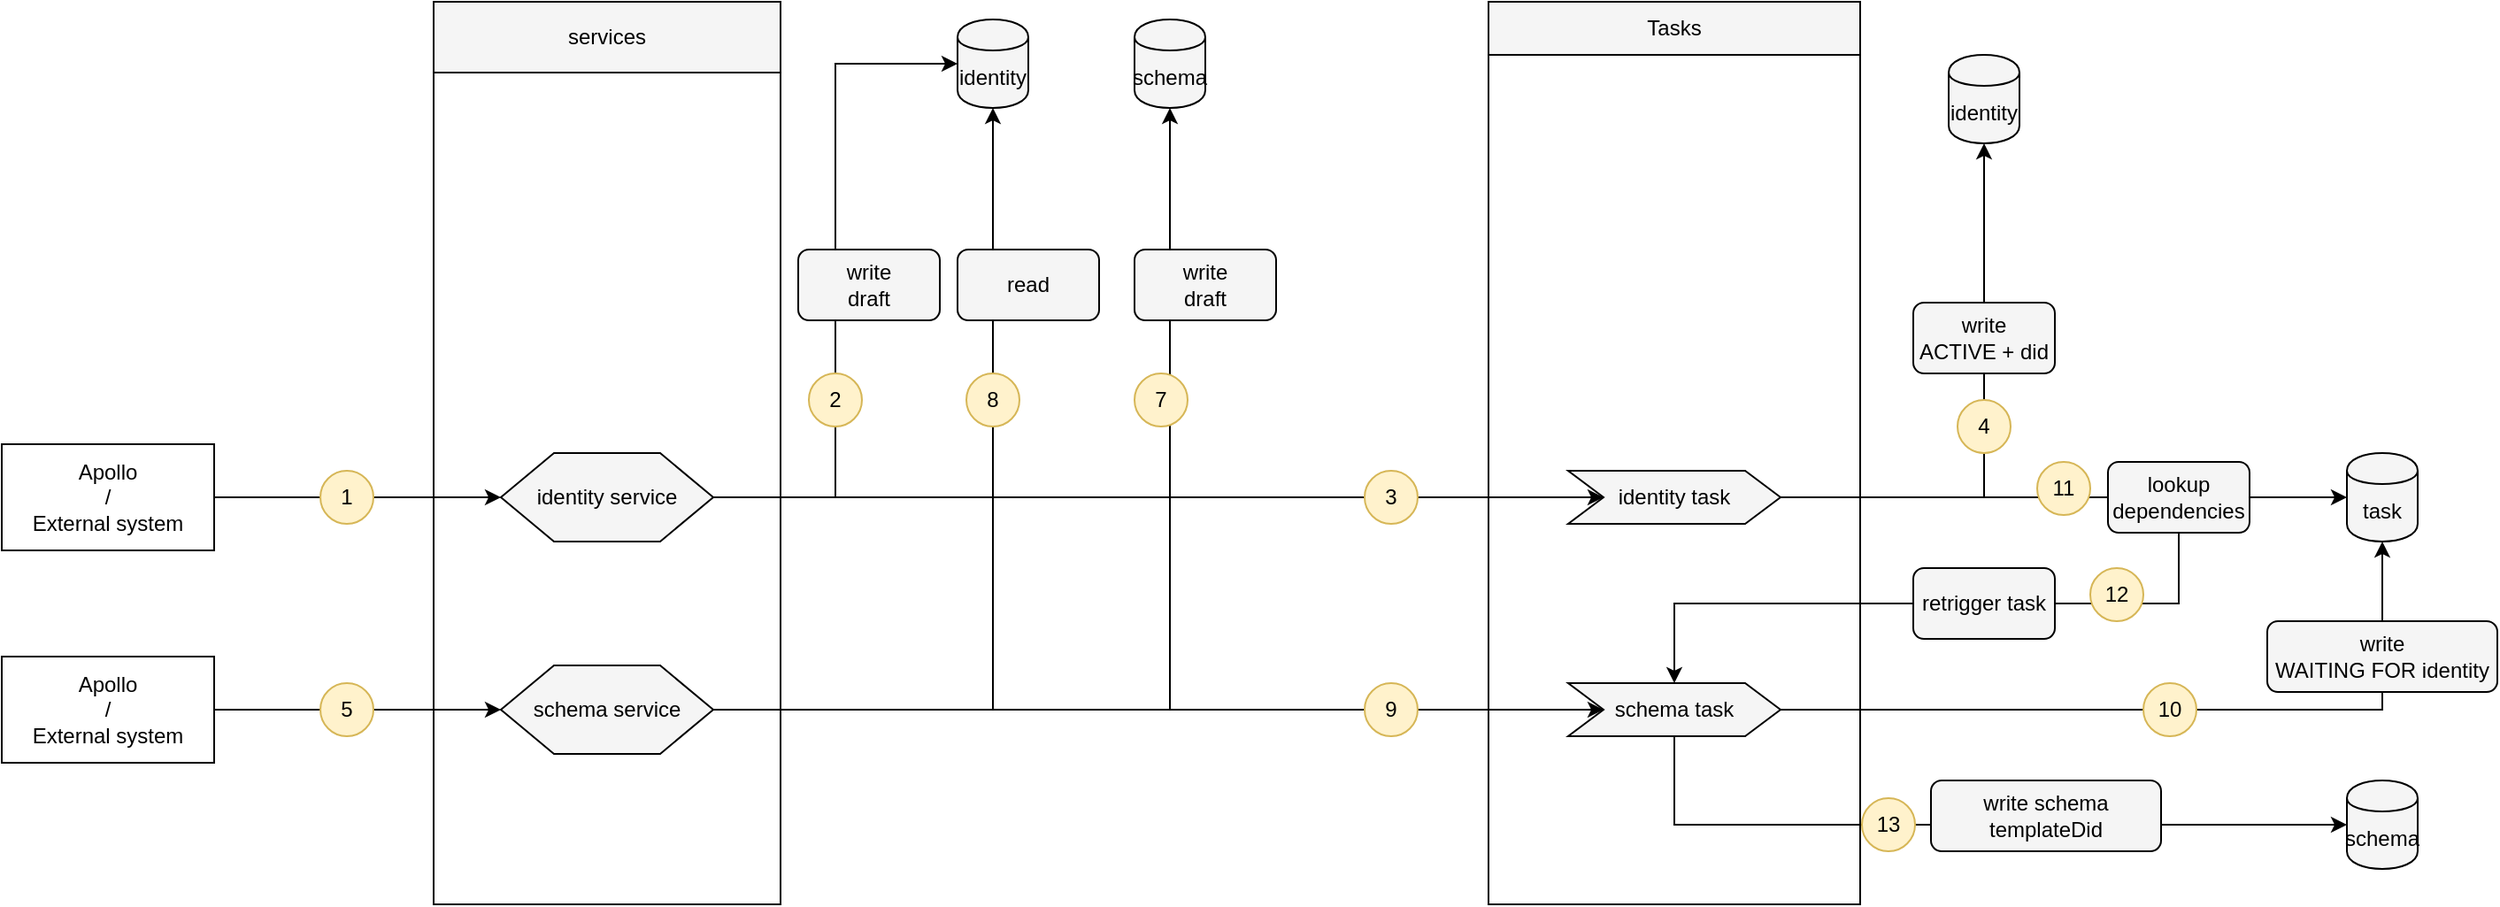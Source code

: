 <mxfile version="13.3.1" type="device" pages="3"><diagram id="GIRXK6xNfjIzf7RuQYtq" name="Basic Dependency Flow"><mxGraphModel dx="2118" dy="1462" grid="1" gridSize="10" guides="1" tooltips="1" connect="1" arrows="1" fold="1" page="1" pageScale="1" pageWidth="827" pageHeight="1169" math="0" shadow="0"><root><mxCell id="0"/><mxCell id="1" parent="0"/><mxCell id="Il6M1UYL48dMvkG8i47N-15" value="" style="rounded=0;whiteSpace=wrap;html=1;" vertex="1" parent="1"><mxGeometry x="294" y="50" width="196" height="510" as="geometry"/></mxCell><mxCell id="Il6M1UYL48dMvkG8i47N-32" value="" style="rounded=0;whiteSpace=wrap;html=1;" vertex="1" parent="1"><mxGeometry x="890" y="50" width="210" height="510" as="geometry"/></mxCell><mxCell id="Il6M1UYL48dMvkG8i47N-11" value="" style="group" vertex="1" connectable="0" parent="1"><mxGeometry x="50" y="300" width="120" height="60" as="geometry"/></mxCell><mxCell id="Il6M1UYL48dMvkG8i47N-6" value="Apollo&lt;br&gt;/&lt;br&gt;External system" style="rounded=0;whiteSpace=wrap;html=1;" vertex="1" parent="Il6M1UYL48dMvkG8i47N-11"><mxGeometry width="120" height="60" as="geometry"/></mxCell><mxCell id="Il6M1UYL48dMvkG8i47N-13" style="edgeStyle=orthogonalEdgeStyle;rounded=0;orthogonalLoop=1;jettySize=auto;html=1;entryX=0;entryY=0.5;entryDx=0;entryDy=0;" edge="1" parent="1" source="Il6M1UYL48dMvkG8i47N-6" target="Il6M1UYL48dMvkG8i47N-17"><mxGeometry relative="1" as="geometry"><mxPoint x="320" y="330" as="targetPoint"/></mxGeometry></mxCell><mxCell id="Il6M1UYL48dMvkG8i47N-27" style="edgeStyle=orthogonalEdgeStyle;rounded=0;orthogonalLoop=1;jettySize=auto;html=1;exitX=1;exitY=0.5;exitDx=0;exitDy=0;entryX=0;entryY=0.5;entryDx=0;entryDy=0;" edge="1" parent="1" source="Il6M1UYL48dMvkG8i47N-17" target="Il6M1UYL48dMvkG8i47N-34"><mxGeometry relative="1" as="geometry"><mxPoint x="1010" y="329.833" as="targetPoint"/></mxGeometry></mxCell><mxCell id="Il6M1UYL48dMvkG8i47N-53" style="edgeStyle=orthogonalEdgeStyle;rounded=0;orthogonalLoop=1;jettySize=auto;html=1;exitX=1;exitY=0.5;exitDx=0;exitDy=0;entryX=0;entryY=0.5;entryDx=0;entryDy=0;" edge="1" parent="1" source="Il6M1UYL48dMvkG8i47N-17" target="Il6M1UYL48dMvkG8i47N-25"><mxGeometry relative="1" as="geometry"/></mxCell><mxCell id="Il6M1UYL48dMvkG8i47N-17" value="identity service" style="shape=hexagon;perimeter=hexagonPerimeter2;whiteSpace=wrap;html=1;comic=0;fillColor=#F5F5F5;" vertex="1" parent="1"><mxGeometry x="332" y="305" width="120" height="50" as="geometry"/></mxCell><mxCell id="Il6M1UYL48dMvkG8i47N-25" value="identity" style="shape=cylinder;whiteSpace=wrap;html=1;boundedLbl=1;backgroundOutline=1;comic=0;fillColor=#F5F5F5;" vertex="1" parent="1"><mxGeometry x="590" y="60" width="40" height="50" as="geometry"/></mxCell><mxCell id="Il6M1UYL48dMvkG8i47N-39" value="identity" style="shape=cylinder;whiteSpace=wrap;html=1;boundedLbl=1;backgroundOutline=1;comic=0;fillColor=#F5F5F5;" vertex="1" parent="1"><mxGeometry x="1150" y="80" width="40" height="50" as="geometry"/></mxCell><mxCell id="Il6M1UYL48dMvkG8i47N-40" style="edgeStyle=orthogonalEdgeStyle;rounded=0;orthogonalLoop=1;jettySize=auto;html=1;exitX=1;exitY=0.5;exitDx=0;exitDy=0;entryX=0.5;entryY=1;entryDx=0;entryDy=0;" edge="1" parent="1" source="Il6M1UYL48dMvkG8i47N-34" target="Il6M1UYL48dMvkG8i47N-39"><mxGeometry relative="1" as="geometry"/></mxCell><mxCell id="Il6M1UYL48dMvkG8i47N-42" value="write&lt;br&gt;draft" style="rounded=1;whiteSpace=wrap;html=1;comic=0;fillColor=#F5F5F5;" vertex="1" parent="1"><mxGeometry x="500" y="190" width="80" height="40" as="geometry"/></mxCell><mxCell id="Il6M1UYL48dMvkG8i47N-45" value="write&lt;br&gt;ACTIVE + did" style="rounded=1;whiteSpace=wrap;html=1;comic=0;fillColor=#F5F5F5;" vertex="1" parent="1"><mxGeometry x="1130" y="220" width="80" height="40" as="geometry"/></mxCell><mxCell id="Il6M1UYL48dMvkG8i47N-47" value="" style="group" vertex="1" connectable="0" parent="1"><mxGeometry x="50" y="420" width="120" height="60" as="geometry"/></mxCell><mxCell id="Il6M1UYL48dMvkG8i47N-48" value="Apollo&lt;br&gt;/&lt;br&gt;External system" style="rounded=0;whiteSpace=wrap;html=1;" vertex="1" parent="Il6M1UYL48dMvkG8i47N-47"><mxGeometry width="120" height="60" as="geometry"/></mxCell><mxCell id="Il6M1UYL48dMvkG8i47N-50" style="edgeStyle=orthogonalEdgeStyle;rounded=0;orthogonalLoop=1;jettySize=auto;html=1;exitX=1;exitY=0.5;exitDx=0;exitDy=0;entryX=0;entryY=0.5;entryDx=0;entryDy=0;" edge="1" parent="1" source="Il6M1UYL48dMvkG8i47N-48" target="Il6M1UYL48dMvkG8i47N-49"><mxGeometry relative="1" as="geometry"/></mxCell><mxCell id="Il6M1UYL48dMvkG8i47N-51" style="edgeStyle=orthogonalEdgeStyle;rounded=0;orthogonalLoop=1;jettySize=auto;html=1;exitX=1;exitY=0.5;exitDx=0;exitDy=0;entryX=0.5;entryY=1;entryDx=0;entryDy=0;" edge="1" parent="1" source="Il6M1UYL48dMvkG8i47N-49" target="Il6M1UYL48dMvkG8i47N-25"><mxGeometry relative="1" as="geometry"><mxPoint x="640" y="405" as="targetPoint"/></mxGeometry></mxCell><mxCell id="Il6M1UYL48dMvkG8i47N-54" value="read" style="rounded=1;whiteSpace=wrap;html=1;comic=0;fillColor=#F5F5F5;" vertex="1" parent="1"><mxGeometry x="590" y="190" width="80" height="40" as="geometry"/></mxCell><mxCell id="Il6M1UYL48dMvkG8i47N-56" style="edgeStyle=orthogonalEdgeStyle;rounded=0;orthogonalLoop=1;jettySize=auto;html=1;exitX=1;exitY=0.5;exitDx=0;exitDy=0;entryX=0;entryY=0.5;entryDx=0;entryDy=0;" edge="1" parent="1" source="Il6M1UYL48dMvkG8i47N-49" target="Il6M1UYL48dMvkG8i47N-55"><mxGeometry relative="1" as="geometry"/></mxCell><mxCell id="Il6M1UYL48dMvkG8i47N-58" value="task" style="shape=cylinder;whiteSpace=wrap;html=1;boundedLbl=1;backgroundOutline=1;comic=0;fillColor=#F5F5F5;" vertex="1" parent="1"><mxGeometry x="1375" y="305" width="40" height="50" as="geometry"/></mxCell><mxCell id="Il6M1UYL48dMvkG8i47N-59" style="edgeStyle=orthogonalEdgeStyle;rounded=0;orthogonalLoop=1;jettySize=auto;html=1;exitX=1;exitY=0.5;exitDx=0;exitDy=0;entryX=0.5;entryY=1;entryDx=0;entryDy=0;" edge="1" parent="1" source="Il6M1UYL48dMvkG8i47N-55" target="Il6M1UYL48dMvkG8i47N-58"><mxGeometry relative="1" as="geometry"/></mxCell><mxCell id="Il6M1UYL48dMvkG8i47N-60" value="write&lt;br&gt;WAITING FOR identity" style="rounded=1;whiteSpace=wrap;html=1;comic=0;fillColor=#F5F5F5;" vertex="1" parent="1"><mxGeometry x="1330" y="400" width="130" height="40" as="geometry"/></mxCell><mxCell id="Il6M1UYL48dMvkG8i47N-69" style="edgeStyle=orthogonalEdgeStyle;rounded=0;orthogonalLoop=1;jettySize=auto;html=1;exitX=1;exitY=0.5;exitDx=0;exitDy=0;entryX=0;entryY=0.5;entryDx=0;entryDy=0;" edge="1" parent="1" source="Il6M1UYL48dMvkG8i47N-34" target="Il6M1UYL48dMvkG8i47N-58"><mxGeometry relative="1" as="geometry"/></mxCell><mxCell id="Il6M1UYL48dMvkG8i47N-74" style="edgeStyle=orthogonalEdgeStyle;rounded=0;orthogonalLoop=1;jettySize=auto;html=1;entryX=0.5;entryY=0;entryDx=0;entryDy=0;" edge="1" parent="1" source="Il6M1UYL48dMvkG8i47N-71" target="Il6M1UYL48dMvkG8i47N-55"><mxGeometry relative="1" as="geometry"><Array as="points"><mxPoint x="1280" y="390"/><mxPoint x="995" y="390"/></Array></mxGeometry></mxCell><mxCell id="Il6M1UYL48dMvkG8i47N-71" value="lookup dependencies" style="rounded=1;whiteSpace=wrap;html=1;comic=0;fillColor=#F5F5F5;" vertex="1" parent="1"><mxGeometry x="1240" y="310" width="80" height="40" as="geometry"/></mxCell><mxCell id="Il6M1UYL48dMvkG8i47N-75" value="retrigger task" style="rounded=1;whiteSpace=wrap;html=1;comic=0;fillColor=#F5F5F5;" vertex="1" parent="1"><mxGeometry x="1130" y="370" width="80" height="40" as="geometry"/></mxCell><mxCell id="Il6M1UYL48dMvkG8i47N-76" value="schema" style="shape=cylinder;whiteSpace=wrap;html=1;boundedLbl=1;backgroundOutline=1;comic=0;fillColor=#F5F5F5;" vertex="1" parent="1"><mxGeometry x="1375" y="490" width="40" height="50" as="geometry"/></mxCell><mxCell id="Il6M1UYL48dMvkG8i47N-77" style="edgeStyle=orthogonalEdgeStyle;rounded=0;orthogonalLoop=1;jettySize=auto;html=1;exitX=0.5;exitY=1;exitDx=0;exitDy=0;entryX=0;entryY=0.5;entryDx=0;entryDy=0;" edge="1" parent="1" source="Il6M1UYL48dMvkG8i47N-55" target="Il6M1UYL48dMvkG8i47N-76"><mxGeometry relative="1" as="geometry"/></mxCell><mxCell id="Il6M1UYL48dMvkG8i47N-78" value="write schema&lt;br&gt;templateDid" style="rounded=1;whiteSpace=wrap;html=1;comic=0;fillColor=#F5F5F5;" vertex="1" parent="1"><mxGeometry x="1140" y="490" width="130" height="40" as="geometry"/></mxCell><mxCell id="Il6M1UYL48dMvkG8i47N-80" value="1" style="ellipse;whiteSpace=wrap;html=1;comic=0;fillColor=#fff2cc;strokeColor=#d6b656;" vertex="1" parent="1"><mxGeometry x="230" y="315" width="30" height="30" as="geometry"/></mxCell><mxCell id="Il6M1UYL48dMvkG8i47N-81" value="2" style="ellipse;whiteSpace=wrap;html=1;comic=0;fillColor=#fff2cc;strokeColor=#d6b656;" vertex="1" parent="1"><mxGeometry x="506" y="260" width="30" height="30" as="geometry"/></mxCell><mxCell id="Il6M1UYL48dMvkG8i47N-82" value="8" style="ellipse;whiteSpace=wrap;html=1;comic=0;fillColor=#fff2cc;strokeColor=#d6b656;" vertex="1" parent="1"><mxGeometry x="595" y="260" width="30" height="30" as="geometry"/></mxCell><mxCell id="Il6M1UYL48dMvkG8i47N-83" value="5" style="ellipse;whiteSpace=wrap;html=1;comic=0;fillColor=#fff2cc;strokeColor=#d6b656;" vertex="1" parent="1"><mxGeometry x="230" y="435" width="30" height="30" as="geometry"/></mxCell><mxCell id="Il6M1UYL48dMvkG8i47N-84" value="9" style="ellipse;whiteSpace=wrap;html=1;comic=0;fillColor=#fff2cc;strokeColor=#d6b656;" vertex="1" parent="1"><mxGeometry x="820" y="435" width="30" height="30" as="geometry"/></mxCell><mxCell id="Il6M1UYL48dMvkG8i47N-85" value="3" style="ellipse;whiteSpace=wrap;html=1;comic=0;fillColor=#fff2cc;strokeColor=#d6b656;" vertex="1" parent="1"><mxGeometry x="820" y="315" width="30" height="30" as="geometry"/></mxCell><mxCell id="Il6M1UYL48dMvkG8i47N-86" value="4" style="ellipse;whiteSpace=wrap;html=1;comic=0;fillColor=#fff2cc;strokeColor=#d6b656;" vertex="1" parent="1"><mxGeometry x="1155" y="275" width="30" height="30" as="geometry"/></mxCell><mxCell id="Il6M1UYL48dMvkG8i47N-87" value="11" style="ellipse;whiteSpace=wrap;html=1;comic=0;fillColor=#fff2cc;strokeColor=#d6b656;" vertex="1" parent="1"><mxGeometry x="1200" y="310" width="30" height="30" as="geometry"/></mxCell><mxCell id="Il6M1UYL48dMvkG8i47N-88" value="12" style="ellipse;whiteSpace=wrap;html=1;comic=0;fillColor=#fff2cc;strokeColor=#d6b656;" vertex="1" parent="1"><mxGeometry x="1230" y="370" width="30" height="30" as="geometry"/></mxCell><mxCell id="Il6M1UYL48dMvkG8i47N-90" value="10" style="ellipse;whiteSpace=wrap;html=1;comic=0;fillColor=#fff2cc;strokeColor=#d6b656;" vertex="1" parent="1"><mxGeometry x="1260" y="435" width="30" height="30" as="geometry"/></mxCell><mxCell id="Il6M1UYL48dMvkG8i47N-93" value="13" style="ellipse;whiteSpace=wrap;html=1;comic=0;fillColor=#fff2cc;strokeColor=#d6b656;" vertex="1" parent="1"><mxGeometry x="1101" y="500" width="30" height="30" as="geometry"/></mxCell><mxCell id="Il6M1UYL48dMvkG8i47N-95" value="schema" style="shape=cylinder;whiteSpace=wrap;html=1;boundedLbl=1;backgroundOutline=1;comic=0;fillColor=#F5F5F5;" vertex="1" parent="1"><mxGeometry x="690" y="60" width="40" height="50" as="geometry"/></mxCell><mxCell id="Il6M1UYL48dMvkG8i47N-96" style="edgeStyle=orthogonalEdgeStyle;rounded=0;orthogonalLoop=1;jettySize=auto;html=1;exitX=1;exitY=0.5;exitDx=0;exitDy=0;entryX=0.5;entryY=1;entryDx=0;entryDy=0;" edge="1" parent="1" source="Il6M1UYL48dMvkG8i47N-49" target="Il6M1UYL48dMvkG8i47N-95"><mxGeometry relative="1" as="geometry"/></mxCell><mxCell id="Il6M1UYL48dMvkG8i47N-94" value="write&lt;br&gt;draft" style="rounded=1;whiteSpace=wrap;html=1;comic=0;fillColor=#F5F5F5;" vertex="1" parent="1"><mxGeometry x="690" y="190" width="80" height="40" as="geometry"/></mxCell><mxCell id="Il6M1UYL48dMvkG8i47N-97" value="7" style="ellipse;whiteSpace=wrap;html=1;comic=0;fillColor=#fff2cc;strokeColor=#d6b656;" vertex="1" parent="1"><mxGeometry x="690" y="260" width="30" height="30" as="geometry"/></mxCell><mxCell id="Il6M1UYL48dMvkG8i47N-33" value="Tasks" style="rounded=0;whiteSpace=wrap;html=1;comic=0;fillColor=#F5F5F5;" vertex="1" parent="1"><mxGeometry x="890" y="50" width="210" height="30" as="geometry"/></mxCell><mxCell id="Il6M1UYL48dMvkG8i47N-34" value="identity task" style="shape=step;perimeter=stepPerimeter;whiteSpace=wrap;html=1;fixedSize=1;comic=0;fillColor=#F5F5F5;" vertex="1" parent="1"><mxGeometry x="935" y="315" width="120" height="30" as="geometry"/></mxCell><mxCell id="Il6M1UYL48dMvkG8i47N-55" value="schema task" style="shape=step;perimeter=stepPerimeter;whiteSpace=wrap;html=1;fixedSize=1;comic=0;fillColor=#F5F5F5;" vertex="1" parent="1"><mxGeometry x="935" y="435" width="120" height="30" as="geometry"/></mxCell><mxCell id="Il6M1UYL48dMvkG8i47N-19" value="services" style="rounded=0;whiteSpace=wrap;html=1;comic=0;fillColor=#F5F5F5;" vertex="1" parent="1"><mxGeometry x="294" y="50" width="196" height="40" as="geometry"/></mxCell><mxCell id="Il6M1UYL48dMvkG8i47N-49" value="schema service" style="shape=hexagon;perimeter=hexagonPerimeter2;whiteSpace=wrap;html=1;comic=0;fillColor=#F5F5F5;" vertex="1" parent="1"><mxGeometry x="332" y="425" width="120" height="50" as="geometry"/></mxCell></root></mxGraphModel></diagram><diagram id="_mlxrBYyZstrfmL7ruDo" name="Flow Level +"><mxGraphModel dx="1800" dy="1243" grid="1" gridSize="10" guides="1" tooltips="1" connect="1" arrows="1" fold="1" page="1" pageScale="1" pageWidth="827" pageHeight="1169" math="0" shadow="0"><root><mxCell id="O_GE-INaNqTXkB7umEN_-0"/><mxCell id="O_GE-INaNqTXkB7umEN_-1" parent="O_GE-INaNqTXkB7umEN_-0"/><mxCell id="O_GE-INaNqTXkB7umEN_-3" value="" style="rounded=0;whiteSpace=wrap;html=1;" vertex="1" parent="O_GE-INaNqTXkB7umEN_-1"><mxGeometry x="890" y="50" width="210" height="820" as="geometry"/></mxCell><mxCell id="O_GE-INaNqTXkB7umEN_-89" style="edgeStyle=orthogonalEdgeStyle;rounded=0;orthogonalLoop=1;jettySize=auto;html=1;exitX=0.5;exitY=1;exitDx=0;exitDy=0;entryX=0;entryY=0.5;entryDx=0;entryDy=0;" edge="1" parent="O_GE-INaNqTXkB7umEN_-1" source="O_GE-INaNqTXkB7umEN_-63" target="O_GE-INaNqTXkB7umEN_-56"><mxGeometry relative="1" as="geometry"/></mxCell><mxCell id="O_GE-INaNqTXkB7umEN_-2" value="" style="rounded=0;whiteSpace=wrap;html=1;" vertex="1" parent="O_GE-INaNqTXkB7umEN_-1"><mxGeometry x="294" y="50" width="196" height="820" as="geometry"/></mxCell><mxCell id="O_GE-INaNqTXkB7umEN_-4" value="" style="group" vertex="1" connectable="0" parent="O_GE-INaNqTXkB7umEN_-1"><mxGeometry x="50" y="300" width="120" height="60" as="geometry"/></mxCell><mxCell id="O_GE-INaNqTXkB7umEN_-5" value="Apollo&lt;br&gt;/&lt;br&gt;External system" style="rounded=0;whiteSpace=wrap;html=1;" vertex="1" parent="O_GE-INaNqTXkB7umEN_-4"><mxGeometry width="120" height="60" as="geometry"/></mxCell><mxCell id="O_GE-INaNqTXkB7umEN_-6" style="edgeStyle=orthogonalEdgeStyle;rounded=0;orthogonalLoop=1;jettySize=auto;html=1;entryX=0;entryY=0.5;entryDx=0;entryDy=0;" edge="1" parent="O_GE-INaNqTXkB7umEN_-1" source="O_GE-INaNqTXkB7umEN_-5" target="O_GE-INaNqTXkB7umEN_-9"><mxGeometry relative="1" as="geometry"><mxPoint x="320" y="330" as="targetPoint"/></mxGeometry></mxCell><mxCell id="O_GE-INaNqTXkB7umEN_-7" style="edgeStyle=orthogonalEdgeStyle;rounded=0;orthogonalLoop=1;jettySize=auto;html=1;exitX=1;exitY=0.5;exitDx=0;exitDy=0;entryX=0;entryY=0.5;entryDx=0;entryDy=0;" edge="1" parent="O_GE-INaNqTXkB7umEN_-1" source="O_GE-INaNqTXkB7umEN_-9" target="O_GE-INaNqTXkB7umEN_-47"><mxGeometry relative="1" as="geometry"><mxPoint x="1010" y="329.833" as="targetPoint"/></mxGeometry></mxCell><mxCell id="O_GE-INaNqTXkB7umEN_-8" style="edgeStyle=orthogonalEdgeStyle;rounded=0;orthogonalLoop=1;jettySize=auto;html=1;exitX=1;exitY=0.5;exitDx=0;exitDy=0;entryX=0;entryY=0.5;entryDx=0;entryDy=0;" edge="1" parent="O_GE-INaNqTXkB7umEN_-1" source="O_GE-INaNqTXkB7umEN_-9" target="O_GE-INaNqTXkB7umEN_-10"><mxGeometry relative="1" as="geometry"/></mxCell><mxCell id="O_GE-INaNqTXkB7umEN_-9" value="identity service" style="shape=hexagon;perimeter=hexagonPerimeter2;whiteSpace=wrap;html=1;comic=0;fillColor=#F5F5F5;" vertex="1" parent="O_GE-INaNqTXkB7umEN_-1"><mxGeometry x="332" y="305" width="120" height="50" as="geometry"/></mxCell><mxCell id="O_GE-INaNqTXkB7umEN_-10" value="identity" style="shape=cylinder;whiteSpace=wrap;html=1;boundedLbl=1;backgroundOutline=1;comic=0;fillColor=#F5F5F5;" vertex="1" parent="O_GE-INaNqTXkB7umEN_-1"><mxGeometry x="590" y="60" width="40" height="50" as="geometry"/></mxCell><mxCell id="O_GE-INaNqTXkB7umEN_-11" value="identity" style="shape=cylinder;whiteSpace=wrap;html=1;boundedLbl=1;backgroundOutline=1;comic=0;fillColor=#F5F5F5;" vertex="1" parent="O_GE-INaNqTXkB7umEN_-1"><mxGeometry x="1150" y="80" width="40" height="50" as="geometry"/></mxCell><mxCell id="O_GE-INaNqTXkB7umEN_-12" style="edgeStyle=orthogonalEdgeStyle;rounded=0;orthogonalLoop=1;jettySize=auto;html=1;exitX=1;exitY=0.5;exitDx=0;exitDy=0;entryX=0.5;entryY=1;entryDx=0;entryDy=0;" edge="1" parent="O_GE-INaNqTXkB7umEN_-1" source="O_GE-INaNqTXkB7umEN_-47" target="O_GE-INaNqTXkB7umEN_-11"><mxGeometry relative="1" as="geometry"/></mxCell><mxCell id="O_GE-INaNqTXkB7umEN_-13" value="write&lt;br&gt;draft" style="rounded=1;whiteSpace=wrap;html=1;comic=0;fillColor=#F5F5F5;" vertex="1" parent="O_GE-INaNqTXkB7umEN_-1"><mxGeometry x="500" y="190" width="80" height="40" as="geometry"/></mxCell><mxCell id="O_GE-INaNqTXkB7umEN_-14" value="write&lt;br&gt;ACTIVE + did" style="rounded=1;whiteSpace=wrap;html=1;comic=0;fillColor=#F5F5F5;" vertex="1" parent="O_GE-INaNqTXkB7umEN_-1"><mxGeometry x="1130" y="220" width="80" height="40" as="geometry"/></mxCell><mxCell id="O_GE-INaNqTXkB7umEN_-15" value="" style="group" vertex="1" connectable="0" parent="O_GE-INaNqTXkB7umEN_-1"><mxGeometry x="50" y="420" width="120" height="60" as="geometry"/></mxCell><mxCell id="O_GE-INaNqTXkB7umEN_-16" value="Apollo&lt;br&gt;/&lt;br&gt;External system" style="rounded=0;whiteSpace=wrap;html=1;" vertex="1" parent="O_GE-INaNqTXkB7umEN_-15"><mxGeometry width="120" height="60" as="geometry"/></mxCell><mxCell id="O_GE-INaNqTXkB7umEN_-17" style="edgeStyle=orthogonalEdgeStyle;rounded=0;orthogonalLoop=1;jettySize=auto;html=1;exitX=1;exitY=0.5;exitDx=0;exitDy=0;entryX=0;entryY=0.5;entryDx=0;entryDy=0;" edge="1" parent="O_GE-INaNqTXkB7umEN_-1" source="O_GE-INaNqTXkB7umEN_-16" target="O_GE-INaNqTXkB7umEN_-50"><mxGeometry relative="1" as="geometry"/></mxCell><mxCell id="O_GE-INaNqTXkB7umEN_-18" style="edgeStyle=orthogonalEdgeStyle;rounded=0;orthogonalLoop=1;jettySize=auto;html=1;exitX=1;exitY=0.5;exitDx=0;exitDy=0;entryX=0.5;entryY=1;entryDx=0;entryDy=0;" edge="1" parent="O_GE-INaNqTXkB7umEN_-1" source="O_GE-INaNqTXkB7umEN_-50" target="O_GE-INaNqTXkB7umEN_-10"><mxGeometry relative="1" as="geometry"><mxPoint x="640" y="405" as="targetPoint"/></mxGeometry></mxCell><mxCell id="O_GE-INaNqTXkB7umEN_-19" value="read" style="rounded=1;whiteSpace=wrap;html=1;comic=0;fillColor=#F5F5F5;" vertex="1" parent="O_GE-INaNqTXkB7umEN_-1"><mxGeometry x="590" y="190" width="80" height="40" as="geometry"/></mxCell><mxCell id="O_GE-INaNqTXkB7umEN_-20" style="edgeStyle=orthogonalEdgeStyle;rounded=0;orthogonalLoop=1;jettySize=auto;html=1;exitX=1;exitY=0.5;exitDx=0;exitDy=0;entryX=0;entryY=0.5;entryDx=0;entryDy=0;" edge="1" parent="O_GE-INaNqTXkB7umEN_-1" source="O_GE-INaNqTXkB7umEN_-50" target="O_GE-INaNqTXkB7umEN_-48"><mxGeometry relative="1" as="geometry"/></mxCell><mxCell id="O_GE-INaNqTXkB7umEN_-21" value="task" style="shape=cylinder;whiteSpace=wrap;html=1;boundedLbl=1;backgroundOutline=1;comic=0;fillColor=#F5F5F5;" vertex="1" parent="O_GE-INaNqTXkB7umEN_-1"><mxGeometry x="1375" y="305" width="40" height="50" as="geometry"/></mxCell><mxCell id="O_GE-INaNqTXkB7umEN_-22" style="edgeStyle=orthogonalEdgeStyle;rounded=0;orthogonalLoop=1;jettySize=auto;html=1;exitX=1;exitY=0.5;exitDx=0;exitDy=0;entryX=0.5;entryY=1;entryDx=0;entryDy=0;" edge="1" parent="O_GE-INaNqTXkB7umEN_-1" source="O_GE-INaNqTXkB7umEN_-48" target="O_GE-INaNqTXkB7umEN_-21"><mxGeometry relative="1" as="geometry"/></mxCell><mxCell id="O_GE-INaNqTXkB7umEN_-23" value="write&lt;br&gt;WAITING FOR identity" style="rounded=1;whiteSpace=wrap;html=1;comic=0;fillColor=#F5F5F5;" vertex="1" parent="O_GE-INaNqTXkB7umEN_-1"><mxGeometry x="1330" y="400" width="130" height="40" as="geometry"/></mxCell><mxCell id="O_GE-INaNqTXkB7umEN_-24" style="edgeStyle=orthogonalEdgeStyle;rounded=0;orthogonalLoop=1;jettySize=auto;html=1;exitX=1;exitY=0.5;exitDx=0;exitDy=0;entryX=0;entryY=0.5;entryDx=0;entryDy=0;" edge="1" parent="O_GE-INaNqTXkB7umEN_-1" source="O_GE-INaNqTXkB7umEN_-47" target="O_GE-INaNqTXkB7umEN_-21"><mxGeometry relative="1" as="geometry"/></mxCell><mxCell id="O_GE-INaNqTXkB7umEN_-25" style="edgeStyle=orthogonalEdgeStyle;rounded=0;orthogonalLoop=1;jettySize=auto;html=1;entryX=0.5;entryY=0;entryDx=0;entryDy=0;" edge="1" parent="O_GE-INaNqTXkB7umEN_-1" source="O_GE-INaNqTXkB7umEN_-26" target="O_GE-INaNqTXkB7umEN_-48"><mxGeometry relative="1" as="geometry"><Array as="points"><mxPoint x="1280" y="390"/><mxPoint x="995" y="390"/></Array></mxGeometry></mxCell><mxCell id="O_GE-INaNqTXkB7umEN_-26" value="lookup dependencies" style="rounded=1;whiteSpace=wrap;html=1;comic=0;fillColor=#F5F5F5;" vertex="1" parent="O_GE-INaNqTXkB7umEN_-1"><mxGeometry x="1240" y="310" width="80" height="40" as="geometry"/></mxCell><mxCell id="O_GE-INaNqTXkB7umEN_-65" style="edgeStyle=orthogonalEdgeStyle;rounded=0;orthogonalLoop=1;jettySize=auto;html=1;entryX=0.25;entryY=0;entryDx=0;entryDy=0;" edge="1" parent="O_GE-INaNqTXkB7umEN_-1" source="O_GE-INaNqTXkB7umEN_-27" target="O_GE-INaNqTXkB7umEN_-63"><mxGeometry relative="1" as="geometry"><Array as="points"><mxPoint x="920" y="390"/><mxPoint x="920" y="580"/><mxPoint x="965" y="580"/></Array></mxGeometry></mxCell><mxCell id="O_GE-INaNqTXkB7umEN_-27" value="retrigger task" style="rounded=1;whiteSpace=wrap;html=1;comic=0;fillColor=#F5F5F5;" vertex="1" parent="O_GE-INaNqTXkB7umEN_-1"><mxGeometry x="1130" y="370" width="80" height="40" as="geometry"/></mxCell><mxCell id="O_GE-INaNqTXkB7umEN_-28" value="schema" style="shape=cylinder;whiteSpace=wrap;html=1;boundedLbl=1;backgroundOutline=1;comic=0;fillColor=#F5F5F5;" vertex="1" parent="O_GE-INaNqTXkB7umEN_-1"><mxGeometry x="1375" y="490" width="40" height="50" as="geometry"/></mxCell><mxCell id="O_GE-INaNqTXkB7umEN_-29" style="edgeStyle=orthogonalEdgeStyle;rounded=0;orthogonalLoop=1;jettySize=auto;html=1;exitX=0.5;exitY=1;exitDx=0;exitDy=0;entryX=0;entryY=0.5;entryDx=0;entryDy=0;" edge="1" parent="O_GE-INaNqTXkB7umEN_-1" source="O_GE-INaNqTXkB7umEN_-48" target="O_GE-INaNqTXkB7umEN_-28"><mxGeometry relative="1" as="geometry"/></mxCell><mxCell id="O_GE-INaNqTXkB7umEN_-79" style="edgeStyle=orthogonalEdgeStyle;rounded=0;orthogonalLoop=1;jettySize=auto;html=1;exitX=0.5;exitY=1;exitDx=0;exitDy=0;entryX=0;entryY=0.5;entryDx=0;entryDy=0;" edge="1" parent="O_GE-INaNqTXkB7umEN_-1" source="O_GE-INaNqTXkB7umEN_-30" target="O_GE-INaNqTXkB7umEN_-73"><mxGeometry relative="1" as="geometry"/></mxCell><mxCell id="O_GE-INaNqTXkB7umEN_-80" style="edgeStyle=orthogonalEdgeStyle;rounded=0;orthogonalLoop=1;jettySize=auto;html=1;exitX=0.5;exitY=1;exitDx=0;exitDy=0;entryX=0.5;entryY=0;entryDx=0;entryDy=0;" edge="1" parent="O_GE-INaNqTXkB7umEN_-1" source="O_GE-INaNqTXkB7umEN_-30" target="O_GE-INaNqTXkB7umEN_-63"><mxGeometry relative="1" as="geometry"/></mxCell><mxCell id="O_GE-INaNqTXkB7umEN_-30" value="write schema&lt;br&gt;templateDid" style="rounded=1;whiteSpace=wrap;html=1;comic=0;fillColor=#F5F5F5;" vertex="1" parent="O_GE-INaNqTXkB7umEN_-1"><mxGeometry x="1140" y="490" width="130" height="40" as="geometry"/></mxCell><mxCell id="O_GE-INaNqTXkB7umEN_-31" value="1" style="ellipse;whiteSpace=wrap;html=1;comic=0;fillColor=#fff2cc;strokeColor=#d6b656;" vertex="1" parent="O_GE-INaNqTXkB7umEN_-1"><mxGeometry x="230" y="315" width="30" height="30" as="geometry"/></mxCell><mxCell id="O_GE-INaNqTXkB7umEN_-32" value="2" style="ellipse;whiteSpace=wrap;html=1;comic=0;fillColor=#fff2cc;strokeColor=#d6b656;" vertex="1" parent="O_GE-INaNqTXkB7umEN_-1"><mxGeometry x="506" y="260" width="30" height="30" as="geometry"/></mxCell><mxCell id="O_GE-INaNqTXkB7umEN_-33" value="6" style="ellipse;whiteSpace=wrap;html=1;comic=0;fillColor=#fff2cc;strokeColor=#d6b656;" vertex="1" parent="O_GE-INaNqTXkB7umEN_-1"><mxGeometry x="595" y="260" width="30" height="30" as="geometry"/></mxCell><mxCell id="O_GE-INaNqTXkB7umEN_-34" value="4" style="ellipse;whiteSpace=wrap;html=1;comic=0;fillColor=#fff2cc;strokeColor=#d6b656;" vertex="1" parent="O_GE-INaNqTXkB7umEN_-1"><mxGeometry x="230" y="435" width="30" height="30" as="geometry"/></mxCell><mxCell id="O_GE-INaNqTXkB7umEN_-35" value="7" style="ellipse;whiteSpace=wrap;html=1;comic=0;fillColor=#fff2cc;strokeColor=#d6b656;" vertex="1" parent="O_GE-INaNqTXkB7umEN_-1"><mxGeometry x="820" y="435" width="30" height="30" as="geometry"/></mxCell><mxCell id="O_GE-INaNqTXkB7umEN_-36" value="3" style="ellipse;whiteSpace=wrap;html=1;comic=0;fillColor=#fff2cc;strokeColor=#d6b656;" vertex="1" parent="O_GE-INaNqTXkB7umEN_-1"><mxGeometry x="820" y="315" width="30" height="30" as="geometry"/></mxCell><mxCell id="O_GE-INaNqTXkB7umEN_-37" value="13" style="ellipse;whiteSpace=wrap;html=1;comic=0;fillColor=#fff2cc;strokeColor=#d6b656;" vertex="1" parent="O_GE-INaNqTXkB7umEN_-1"><mxGeometry x="1155" y="275" width="30" height="30" as="geometry"/></mxCell><mxCell id="O_GE-INaNqTXkB7umEN_-38" value="14" style="ellipse;whiteSpace=wrap;html=1;comic=0;fillColor=#fff2cc;strokeColor=#d6b656;" vertex="1" parent="O_GE-INaNqTXkB7umEN_-1"><mxGeometry x="1200" y="310" width="30" height="30" as="geometry"/></mxCell><mxCell id="O_GE-INaNqTXkB7umEN_-39" value="15" style="ellipse;whiteSpace=wrap;html=1;comic=0;fillColor=#fff2cc;strokeColor=#d6b656;" vertex="1" parent="O_GE-INaNqTXkB7umEN_-1"><mxGeometry x="1230" y="370" width="30" height="30" as="geometry"/></mxCell><mxCell id="O_GE-INaNqTXkB7umEN_-40" value="8" style="ellipse;whiteSpace=wrap;html=1;comic=0;fillColor=#fff2cc;strokeColor=#d6b656;" vertex="1" parent="O_GE-INaNqTXkB7umEN_-1"><mxGeometry x="1260" y="435" width="30" height="30" as="geometry"/></mxCell><mxCell id="O_GE-INaNqTXkB7umEN_-41" value="16" style="ellipse;whiteSpace=wrap;html=1;comic=0;fillColor=#fff2cc;strokeColor=#d6b656;" vertex="1" parent="O_GE-INaNqTXkB7umEN_-1"><mxGeometry x="1101" y="500" width="30" height="30" as="geometry"/></mxCell><mxCell id="O_GE-INaNqTXkB7umEN_-42" value="schema" style="shape=cylinder;whiteSpace=wrap;html=1;boundedLbl=1;backgroundOutline=1;comic=0;fillColor=#F5F5F5;" vertex="1" parent="O_GE-INaNqTXkB7umEN_-1"><mxGeometry x="690" y="60" width="40" height="50" as="geometry"/></mxCell><mxCell id="O_GE-INaNqTXkB7umEN_-43" style="edgeStyle=orthogonalEdgeStyle;rounded=0;orthogonalLoop=1;jettySize=auto;html=1;exitX=1;exitY=0.5;exitDx=0;exitDy=0;entryX=0.5;entryY=1;entryDx=0;entryDy=0;" edge="1" parent="O_GE-INaNqTXkB7umEN_-1" source="O_GE-INaNqTXkB7umEN_-50" target="O_GE-INaNqTXkB7umEN_-42"><mxGeometry relative="1" as="geometry"/></mxCell><mxCell id="O_GE-INaNqTXkB7umEN_-44" value="write&lt;br&gt;draft" style="rounded=1;whiteSpace=wrap;html=1;comic=0;fillColor=#F5F5F5;" vertex="1" parent="O_GE-INaNqTXkB7umEN_-1"><mxGeometry x="690" y="190" width="80" height="40" as="geometry"/></mxCell><mxCell id="O_GE-INaNqTXkB7umEN_-45" value="5" style="ellipse;whiteSpace=wrap;html=1;comic=0;fillColor=#fff2cc;strokeColor=#d6b656;" vertex="1" parent="O_GE-INaNqTXkB7umEN_-1"><mxGeometry x="690" y="260" width="30" height="30" as="geometry"/></mxCell><mxCell id="O_GE-INaNqTXkB7umEN_-46" value="Tasks" style="rounded=0;whiteSpace=wrap;html=1;comic=0;fillColor=#F5F5F5;" vertex="1" parent="O_GE-INaNqTXkB7umEN_-1"><mxGeometry x="890" y="50" width="210" height="30" as="geometry"/></mxCell><mxCell id="O_GE-INaNqTXkB7umEN_-47" value="identity task" style="shape=step;perimeter=stepPerimeter;whiteSpace=wrap;html=1;fixedSize=1;comic=0;fillColor=#F5F5F5;" vertex="1" parent="O_GE-INaNqTXkB7umEN_-1"><mxGeometry x="935" y="315" width="120" height="30" as="geometry"/></mxCell><mxCell id="O_GE-INaNqTXkB7umEN_-48" value="schema task" style="shape=step;perimeter=stepPerimeter;whiteSpace=wrap;html=1;fixedSize=1;comic=0;fillColor=#F5F5F5;" vertex="1" parent="O_GE-INaNqTXkB7umEN_-1"><mxGeometry x="935" y="435" width="120" height="30" as="geometry"/></mxCell><mxCell id="O_GE-INaNqTXkB7umEN_-49" value="services" style="rounded=0;whiteSpace=wrap;html=1;comic=0;fillColor=#F5F5F5;" vertex="1" parent="O_GE-INaNqTXkB7umEN_-1"><mxGeometry x="294" y="50" width="196" height="40" as="geometry"/></mxCell><mxCell id="O_GE-INaNqTXkB7umEN_-50" value="schema service" style="shape=hexagon;perimeter=hexagonPerimeter2;whiteSpace=wrap;html=1;comic=0;fillColor=#F5F5F5;" vertex="1" parent="O_GE-INaNqTXkB7umEN_-1"><mxGeometry x="332" y="425" width="120" height="50" as="geometry"/></mxCell><mxCell id="O_GE-INaNqTXkB7umEN_-51" value="" style="group" vertex="1" connectable="0" parent="O_GE-INaNqTXkB7umEN_-1"><mxGeometry x="50" y="690" width="120" height="60" as="geometry"/></mxCell><mxCell id="O_GE-INaNqTXkB7umEN_-52" value="Apollo&lt;br&gt;/&lt;br&gt;External system" style="rounded=0;whiteSpace=wrap;html=1;" vertex="1" parent="O_GE-INaNqTXkB7umEN_-51"><mxGeometry width="120" height="60" as="geometry"/></mxCell><mxCell id="O_GE-INaNqTXkB7umEN_-53" style="edgeStyle=orthogonalEdgeStyle;rounded=0;orthogonalLoop=1;jettySize=auto;html=1;exitX=1;exitY=0.5;exitDx=0;exitDy=0;entryX=0;entryY=0.5;entryDx=0;entryDy=0;" edge="1" parent="O_GE-INaNqTXkB7umEN_-1" source="O_GE-INaNqTXkB7umEN_-52" target="O_GE-INaNqTXkB7umEN_-64"><mxGeometry relative="1" as="geometry"/></mxCell><mxCell id="O_GE-INaNqTXkB7umEN_-54" style="edgeStyle=orthogonalEdgeStyle;rounded=0;orthogonalLoop=1;jettySize=auto;html=1;exitX=1;exitY=0.5;exitDx=0;exitDy=0;entryX=0;entryY=0.5;entryDx=0;entryDy=0;" edge="1" parent="O_GE-INaNqTXkB7umEN_-1" source="O_GE-INaNqTXkB7umEN_-64" target="O_GE-INaNqTXkB7umEN_-63"><mxGeometry relative="1" as="geometry"/></mxCell><mxCell id="O_GE-INaNqTXkB7umEN_-56" value="cd" style="shape=cylinder;whiteSpace=wrap;html=1;boundedLbl=1;backgroundOutline=1;comic=0;fillColor=#F5F5F5;" vertex="1" parent="O_GE-INaNqTXkB7umEN_-1"><mxGeometry x="1375" y="760" width="40" height="50" as="geometry"/></mxCell><mxCell id="O_GE-INaNqTXkB7umEN_-58" value="write cd data to db" style="rounded=1;whiteSpace=wrap;html=1;comic=0;fillColor=#F5F5F5;" vertex="1" parent="O_GE-INaNqTXkB7umEN_-1"><mxGeometry x="1180" y="765" width="130" height="40" as="geometry"/></mxCell><mxCell id="O_GE-INaNqTXkB7umEN_-59" value="9" style="ellipse;whiteSpace=wrap;html=1;comic=0;fillColor=#fff2cc;strokeColor=#d6b656;" vertex="1" parent="O_GE-INaNqTXkB7umEN_-1"><mxGeometry x="230" y="705" width="30" height="30" as="geometry"/></mxCell><mxCell id="O_GE-INaNqTXkB7umEN_-60" value="11" style="ellipse;whiteSpace=wrap;html=1;comic=0;fillColor=#fff2cc;strokeColor=#d6b656;" vertex="1" parent="O_GE-INaNqTXkB7umEN_-1"><mxGeometry x="839" y="710" width="30" height="30" as="geometry"/></mxCell><mxCell id="O_GE-INaNqTXkB7umEN_-62" value="19" style="ellipse;whiteSpace=wrap;html=1;comic=0;fillColor=#fff2cc;strokeColor=#d6b656;" vertex="1" parent="O_GE-INaNqTXkB7umEN_-1"><mxGeometry x="1110" y="775" width="30" height="30" as="geometry"/></mxCell><mxCell id="O_GE-INaNqTXkB7umEN_-72" style="edgeStyle=orthogonalEdgeStyle;rounded=0;orthogonalLoop=1;jettySize=auto;html=1;exitX=1;exitY=0.5;exitDx=0;exitDy=0;entryX=0.5;entryY=1;entryDx=0;entryDy=0;" edge="1" parent="O_GE-INaNqTXkB7umEN_-1" source="O_GE-INaNqTXkB7umEN_-63" target="O_GE-INaNqTXkB7umEN_-73"><mxGeometry relative="1" as="geometry"><mxPoint x="1395" y="695" as="targetPoint"/></mxGeometry></mxCell><mxCell id="O_GE-INaNqTXkB7umEN_-63" value="cd task" style="shape=step;perimeter=stepPerimeter;whiteSpace=wrap;html=1;fixedSize=1;comic=0;fillColor=#F5F5F5;" vertex="1" parent="O_GE-INaNqTXkB7umEN_-1"><mxGeometry x="935" y="705" width="120" height="30" as="geometry"/></mxCell><mxCell id="O_GE-INaNqTXkB7umEN_-69" style="edgeStyle=orthogonalEdgeStyle;rounded=0;orthogonalLoop=1;jettySize=auto;html=1;exitX=1;exitY=0.5;exitDx=0;exitDy=0;" edge="1" parent="O_GE-INaNqTXkB7umEN_-1" source="O_GE-INaNqTXkB7umEN_-64" target="O_GE-INaNqTXkB7umEN_-66"><mxGeometry relative="1" as="geometry"/></mxCell><mxCell id="O_GE-INaNqTXkB7umEN_-64" value="credential-definition" style="shape=hexagon;perimeter=hexagonPerimeter2;whiteSpace=wrap;html=1;comic=0;fillColor=#F5F5F5;" vertex="1" parent="O_GE-INaNqTXkB7umEN_-1"><mxGeometry x="332" y="695" width="120" height="50" as="geometry"/></mxCell><mxCell id="O_GE-INaNqTXkB7umEN_-66" value="cd" style="shape=cylinder;whiteSpace=wrap;html=1;boundedLbl=1;backgroundOutline=1;comic=0;fillColor=#F5F5F5;" vertex="1" parent="O_GE-INaNqTXkB7umEN_-1"><mxGeometry x="789" y="60" width="40" height="50" as="geometry"/></mxCell><mxCell id="O_GE-INaNqTXkB7umEN_-68" value="write&lt;br&gt;draft" style="rounded=1;whiteSpace=wrap;html=1;comic=0;fillColor=#F5F5F5;" vertex="1" parent="O_GE-INaNqTXkB7umEN_-1"><mxGeometry x="789" y="190" width="80" height="40" as="geometry"/></mxCell><mxCell id="O_GE-INaNqTXkB7umEN_-73" value="task" style="shape=cylinder;whiteSpace=wrap;html=1;boundedLbl=1;backgroundOutline=1;comic=0;fillColor=#F5F5F5;" vertex="1" parent="O_GE-INaNqTXkB7umEN_-1"><mxGeometry x="1375" y="550" width="40" height="50" as="geometry"/></mxCell><mxCell id="O_GE-INaNqTXkB7umEN_-55" value="write&lt;br&gt;WAITING FOR schema and identity" style="rounded=1;whiteSpace=wrap;html=1;comic=0;fillColor=#F5F5F5;" vertex="1" parent="O_GE-INaNqTXkB7umEN_-1"><mxGeometry x="1330" y="650" width="130" height="40" as="geometry"/></mxCell><mxCell id="O_GE-INaNqTXkB7umEN_-74" value="lookup dependencies" style="rounded=1;whiteSpace=wrap;html=1;comic=0;fillColor=#F5F5F5;" vertex="1" parent="O_GE-INaNqTXkB7umEN_-1"><mxGeometry x="1270" y="555" width="80" height="40" as="geometry"/></mxCell><mxCell id="O_GE-INaNqTXkB7umEN_-75" value="retrigger task" style="rounded=1;whiteSpace=wrap;html=1;comic=0;fillColor=#F5F5F5;" vertex="1" parent="O_GE-INaNqTXkB7umEN_-1"><mxGeometry x="1140" y="585" width="80" height="40" as="geometry"/></mxCell><mxCell id="O_GE-INaNqTXkB7umEN_-81" value="10" style="ellipse;whiteSpace=wrap;html=1;comic=0;fillColor=#fff2cc;strokeColor=#d6b656;" vertex="1" parent="O_GE-INaNqTXkB7umEN_-1"><mxGeometry x="797" y="260" width="30" height="30" as="geometry"/></mxCell><mxCell id="O_GE-INaNqTXkB7umEN_-61" value="12" style="ellipse;whiteSpace=wrap;html=1;comic=0;fillColor=#fff2cc;strokeColor=#d6b656;" vertex="1" parent="O_GE-INaNqTXkB7umEN_-1"><mxGeometry x="1260" y="705" width="30" height="30" as="geometry"/></mxCell><mxCell id="O_GE-INaNqTXkB7umEN_-86" value="17" style="ellipse;whiteSpace=wrap;html=1;comic=0;fillColor=#fff2cc;strokeColor=#d6b656;" vertex="1" parent="O_GE-INaNqTXkB7umEN_-1"><mxGeometry x="1240" y="555" width="30" height="30" as="geometry"/></mxCell><mxCell id="O_GE-INaNqTXkB7umEN_-87" value="17" style="ellipse;whiteSpace=wrap;html=1;comic=0;fillColor=#fff2cc;strokeColor=#d6b656;" vertex="1" parent="O_GE-INaNqTXkB7umEN_-1"><mxGeometry x="1050" y="610" width="30" height="30" as="geometry"/></mxCell></root></mxGraphModel></diagram><diagram id="9roRiBx7YNW58ksZfYlg" name="Actions"><mxGraphModel dx="2118" dy="1462" grid="1" gridSize="10" guides="1" tooltips="1" connect="1" arrows="1" fold="1" page="1" pageScale="1" pageWidth="827" pageHeight="1169" math="0" shadow="0"><root><mxCell id="rrgMqxx5VrXJRfSfYJvx-0"/><mxCell id="rrgMqxx5VrXJRfSfYJvx-1" parent="rrgMqxx5VrXJRfSfYJvx-0"/><mxCell id="w_Dm_3osVXHgQHOfscpm-8" value="" style="rounded=0;whiteSpace=wrap;html=1;" vertex="1" parent="rrgMqxx5VrXJRfSfYJvx-1"><mxGeometry x="660" y="50" width="250" height="590" as="geometry"/></mxCell><mxCell id="w_Dm_3osVXHgQHOfscpm-1" value="" style="rounded=0;whiteSpace=wrap;html=1;" vertex="1" parent="rrgMqxx5VrXJRfSfYJvx-1"><mxGeometry x="430" y="50" width="196" height="590" as="geometry"/></mxCell><mxCell id="fXaXUT2THqQB9yS5R4BC-0" value="" style="group" vertex="1" connectable="0" parent="rrgMqxx5VrXJRfSfYJvx-1"><mxGeometry x="50" y="300" width="120" height="60" as="geometry"/></mxCell><mxCell id="fXaXUT2THqQB9yS5R4BC-1" value="Apollo&lt;br&gt;/&lt;br&gt;External system" style="rounded=0;whiteSpace=wrap;html=1;" vertex="1" parent="fXaXUT2THqQB9yS5R4BC-0"><mxGeometry width="120" height="60" as="geometry"/></mxCell><mxCell id="zgHi_g8QK-SizOFnPR57-0" value="" style="rounded=0;whiteSpace=wrap;html=1;" vertex="1" parent="rrgMqxx5VrXJRfSfYJvx-1"><mxGeometry x="200" y="50" width="196" height="590" as="geometry"/></mxCell><mxCell id="w_Dm_3osVXHgQHOfscpm-4" style="edgeStyle=orthogonalEdgeStyle;rounded=0;orthogonalLoop=1;jettySize=auto;html=1;exitX=1;exitY=0.5;exitDx=0;exitDy=0;entryX=0;entryY=0.5;entryDx=0;entryDy=0;" edge="1" parent="rrgMqxx5VrXJRfSfYJvx-1" source="zgHi_g8QK-SizOFnPR57-1"><mxGeometry relative="1" as="geometry"><mxPoint x="468" y="330" as="targetPoint"/></mxGeometry></mxCell><mxCell id="zgHi_g8QK-SizOFnPR57-1" value="action service" style="shape=hexagon;perimeter=hexagonPerimeter2;whiteSpace=wrap;html=1;comic=0;fillColor=#F5F5F5;" vertex="1" parent="rrgMqxx5VrXJRfSfYJvx-1"><mxGeometry x="238" y="305" width="120" height="50" as="geometry"/></mxCell><mxCell id="zgHi_g8QK-SizOFnPR57-2" style="edgeStyle=orthogonalEdgeStyle;rounded=0;orthogonalLoop=1;jettySize=auto;html=1;exitX=1;exitY=0.5;exitDx=0;exitDy=0;" edge="1" parent="rrgMqxx5VrXJRfSfYJvx-1" source="fXaXUT2THqQB9yS5R4BC-1" target="zgHi_g8QK-SizOFnPR57-1"><mxGeometry relative="1" as="geometry"/></mxCell><mxCell id="w_Dm_3osVXHgQHOfscpm-0" value="services" style="rounded=0;whiteSpace=wrap;html=1;comic=0;fillColor=#F5F5F5;" vertex="1" parent="rrgMqxx5VrXJRfSfYJvx-1"><mxGeometry x="200" y="50" width="196" height="40" as="geometry"/></mxCell><mxCell id="w_Dm_3osVXHgQHOfscpm-2" value="action implementation" style="rounded=0;whiteSpace=wrap;html=1;comic=0;fillColor=#F5F5F5;" vertex="1" parent="rrgMqxx5VrXJRfSfYJvx-1"><mxGeometry x="430" y="50" width="196" height="40" as="geometry"/></mxCell><mxCell id="Q7s9fB7EJ2cDi0GXWwvK-10" style="edgeStyle=orthogonalEdgeStyle;rounded=0;orthogonalLoop=1;jettySize=auto;html=1;exitX=1;exitY=0.5;exitDx=0;exitDy=0;entryX=0;entryY=0.5;entryDx=0;entryDy=0;" edge="1" parent="rrgMqxx5VrXJRfSfYJvx-1" target="Q7s9fB7EJ2cDi0GXWwvK-0"><mxGeometry relative="1" as="geometry"><mxPoint x="588" y="330" as="sourcePoint"/></mxGeometry></mxCell><mxCell id="w_Dm_3osVXHgQHOfscpm-9" value="tasks" style="rounded=0;whiteSpace=wrap;html=1;comic=0;fillColor=#F5F5F5;" vertex="1" parent="rrgMqxx5VrXJRfSfYJvx-1"><mxGeometry x="660" y="50" width="250" height="40" as="geometry"/></mxCell><mxCell id="Q7s9fB7EJ2cDi0GXWwvK-22" style="edgeStyle=orthogonalEdgeStyle;rounded=0;orthogonalLoop=1;jettySize=auto;html=1;exitX=0.25;exitY=1;exitDx=0;exitDy=0;entryX=0;entryY=0.5;entryDx=0;entryDy=0;" edge="1" parent="rrgMqxx5VrXJRfSfYJvx-1" source="Q7s9fB7EJ2cDi0GXWwvK-0" target="Q7s9fB7EJ2cDi0GXWwvK-6"><mxGeometry relative="1" as="geometry"><mxPoint x="723" y="500" as="targetPoint"/><Array as="points"><mxPoint x="723" y="525"/></Array></mxGeometry></mxCell><mxCell id="Q7s9fB7EJ2cDi0GXWwvK-23" style="edgeStyle=orthogonalEdgeStyle;rounded=0;orthogonalLoop=1;jettySize=auto;html=1;exitX=0.25;exitY=1;exitDx=0;exitDy=0;entryX=0;entryY=0.5;entryDx=0;entryDy=0;" edge="1" parent="rrgMqxx5VrXJRfSfYJvx-1" source="Q7s9fB7EJ2cDi0GXWwvK-0" target="Q7s9fB7EJ2cDi0GXWwvK-7"><mxGeometry relative="1" as="geometry"><Array as="points"><mxPoint x="723" y="585"/></Array></mxGeometry></mxCell><mxCell id="Q7s9fB7EJ2cDi0GXWwvK-24" style="edgeStyle=orthogonalEdgeStyle;rounded=0;orthogonalLoop=1;jettySize=auto;html=1;exitX=0.25;exitY=1;exitDx=0;exitDy=0;entryX=0;entryY=0.5;entryDx=0;entryDy=0;" edge="1" parent="rrgMqxx5VrXJRfSfYJvx-1" source="Q7s9fB7EJ2cDi0GXWwvK-0" target="Q7s9fB7EJ2cDi0GXWwvK-5"><mxGeometry relative="1" as="geometry"><Array as="points"><mxPoint x="723" y="465"/></Array></mxGeometry></mxCell><mxCell id="Q7s9fB7EJ2cDi0GXWwvK-37" style="edgeStyle=orthogonalEdgeStyle;rounded=0;orthogonalLoop=1;jettySize=auto;html=1;exitX=0.25;exitY=1;exitDx=0;exitDy=0;entryX=0;entryY=0.5;entryDx=0;entryDy=0;" edge="1" parent="rrgMqxx5VrXJRfSfYJvx-1" source="Q7s9fB7EJ2cDi0GXWwvK-0" target="Q7s9fB7EJ2cDi0GXWwvK-36"><mxGeometry relative="1" as="geometry"><Array as="points"><mxPoint x="723" y="400"/></Array></mxGeometry></mxCell><mxCell id="Q7s9fB7EJ2cDi0GXWwvK-0" value="credential&lt;br&gt;exchange" style="shape=step;perimeter=stepPerimeter;whiteSpace=wrap;html=1;fixedSize=1;comic=0;fillColor=#F5F5F5;" vertex="1" parent="rrgMqxx5VrXJRfSfYJvx-1"><mxGeometry x="688" y="315" width="140" height="30" as="geometry"/></mxCell><mxCell id="Q7s9fB7EJ2cDi0GXWwvK-15" style="edgeStyle=orthogonalEdgeStyle;rounded=0;orthogonalLoop=1;jettySize=auto;html=1;exitX=0.5;exitY=1;exitDx=0;exitDy=0;entryX=0.5;entryY=0;entryDx=0;entryDy=0;" edge="1" parent="rrgMqxx5VrXJRfSfYJvx-1" source="Q7s9fB7EJ2cDi0GXWwvK-2"><mxGeometry relative="1" as="geometry"><mxPoint x="757" y="315" as="targetPoint"/></mxGeometry></mxCell><mxCell id="Q7s9fB7EJ2cDi0GXWwvK-40" style="edgeStyle=orthogonalEdgeStyle;rounded=0;orthogonalLoop=1;jettySize=auto;html=1;exitX=1;exitY=0.5;exitDx=0;exitDy=0;entryX=0.815;entryY=0.022;entryDx=0;entryDy=0;entryPerimeter=0;" edge="1" parent="rrgMqxx5VrXJRfSfYJvx-1" source="Q7s9fB7EJ2cDi0GXWwvK-2" target="Q7s9fB7EJ2cDi0GXWwvK-36"><mxGeometry relative="1" as="geometry"/></mxCell><mxCell id="Q7s9fB7EJ2cDi0GXWwvK-2" value="schema" style="shape=step;perimeter=stepPerimeter;whiteSpace=wrap;html=1;fixedSize=1;comic=0;fillColor=#F5F5F5;" vertex="1" parent="rrgMqxx5VrXJRfSfYJvx-1"><mxGeometry x="688" y="265" width="140" height="30" as="geometry"/></mxCell><mxCell id="Q7s9fB7EJ2cDi0GXWwvK-14" style="edgeStyle=orthogonalEdgeStyle;rounded=0;orthogonalLoop=1;jettySize=auto;html=1;exitX=0.5;exitY=1;exitDx=0;exitDy=0;entryX=0.5;entryY=0;entryDx=0;entryDy=0;" edge="1" parent="rrgMqxx5VrXJRfSfYJvx-1" source="Q7s9fB7EJ2cDi0GXWwvK-3" target="Q7s9fB7EJ2cDi0GXWwvK-2"><mxGeometry relative="1" as="geometry"/></mxCell><mxCell id="Q7s9fB7EJ2cDi0GXWwvK-39" style="edgeStyle=orthogonalEdgeStyle;rounded=0;orthogonalLoop=1;jettySize=auto;html=1;exitX=1;exitY=0.5;exitDx=0;exitDy=0;entryX=1;entryY=0.25;entryDx=0;entryDy=0;" edge="1" parent="rrgMqxx5VrXJRfSfYJvx-1" source="Q7s9fB7EJ2cDi0GXWwvK-3" target="Q7s9fB7EJ2cDi0GXWwvK-36"><mxGeometry relative="1" as="geometry"/></mxCell><mxCell id="Q7s9fB7EJ2cDi0GXWwvK-3" value="identity" style="shape=step;perimeter=stepPerimeter;whiteSpace=wrap;html=1;fixedSize=1;comic=0;fillColor=#F5F5F5;" vertex="1" parent="rrgMqxx5VrXJRfSfYJvx-1"><mxGeometry x="689" y="215" width="140" height="30" as="geometry"/></mxCell><mxCell id="Q7s9fB7EJ2cDi0GXWwvK-25" style="edgeStyle=orthogonalEdgeStyle;rounded=0;orthogonalLoop=1;jettySize=auto;html=1;exitX=0.5;exitY=1;exitDx=0;exitDy=0;entryX=0.5;entryY=0;entryDx=0;entryDy=0;" edge="1" parent="rrgMqxx5VrXJRfSfYJvx-1" source="Q7s9fB7EJ2cDi0GXWwvK-5" target="Q7s9fB7EJ2cDi0GXWwvK-6"><mxGeometry relative="1" as="geometry"/></mxCell><mxCell id="Q7s9fB7EJ2cDi0GXWwvK-5" value="credential" style="shape=step;perimeter=stepPerimeter;whiteSpace=wrap;html=1;fixedSize=1;comic=0;fillColor=#F5F5F5;" vertex="1" parent="rrgMqxx5VrXJRfSfYJvx-1"><mxGeometry x="740" y="450" width="140" height="30" as="geometry"/></mxCell><mxCell id="Q7s9fB7EJ2cDi0GXWwvK-26" style="edgeStyle=orthogonalEdgeStyle;rounded=0;orthogonalLoop=1;jettySize=auto;html=1;exitX=0.5;exitY=1;exitDx=0;exitDy=0;entryX=0.5;entryY=0;entryDx=0;entryDy=0;" edge="1" parent="rrgMqxx5VrXJRfSfYJvx-1" source="Q7s9fB7EJ2cDi0GXWwvK-6" target="Q7s9fB7EJ2cDi0GXWwvK-7"><mxGeometry relative="1" as="geometry"/></mxCell><mxCell id="Q7s9fB7EJ2cDi0GXWwvK-6" value="presentation" style="shape=step;perimeter=stepPerimeter;whiteSpace=wrap;html=1;fixedSize=1;comic=0;fillColor=#F5F5F5;" vertex="1" parent="rrgMqxx5VrXJRfSfYJvx-1"><mxGeometry x="740" y="510" width="140" height="30" as="geometry"/></mxCell><mxCell id="Q7s9fB7EJ2cDi0GXWwvK-7" value="didcomm" style="shape=step;perimeter=stepPerimeter;whiteSpace=wrap;html=1;fixedSize=1;comic=0;fillColor=#F5F5F5;" vertex="1" parent="rrgMqxx5VrXJRfSfYJvx-1"><mxGeometry x="740" y="570" width="140" height="30" as="geometry"/></mxCell><mxCell id="Q7s9fB7EJ2cDi0GXWwvK-27" value="CSR" style="shape=process;whiteSpace=wrap;html=1;backgroundOutline=1;comic=0;fillColor=#F5F5F5;" vertex="1" parent="rrgMqxx5VrXJRfSfYJvx-1"><mxGeometry x="468" y="300" width="120" height="60" as="geometry"/></mxCell><mxCell id="Q7s9fB7EJ2cDi0GXWwvK-28" value="ORDER-TRACING" style="shape=process;whiteSpace=wrap;html=1;backgroundOutline=1;comic=0;fillColor=#F5F5F5;" vertex="1" parent="rrgMqxx5VrXJRfSfYJvx-1"><mxGeometry x="468" y="370" width="120" height="60" as="geometry"/></mxCell><mxCell id="Q7s9fB7EJ2cDi0GXWwvK-30" value="MASTER-DATA" style="shape=process;whiteSpace=wrap;html=1;backgroundOutline=1;comic=0;fillColor=#F5F5F5;" vertex="1" parent="rrgMqxx5VrXJRfSfYJvx-1"><mxGeometry x="468" y="440" width="120" height="60" as="geometry"/></mxCell><mxCell id="Q7s9fB7EJ2cDi0GXWwvK-41" style="edgeStyle=orthogonalEdgeStyle;rounded=0;orthogonalLoop=1;jettySize=auto;html=1;exitX=0.5;exitY=1;exitDx=0;exitDy=0;entryX=0.5;entryY=0;entryDx=0;entryDy=0;" edge="1" parent="rrgMqxx5VrXJRfSfYJvx-1" source="Q7s9fB7EJ2cDi0GXWwvK-36" target="Q7s9fB7EJ2cDi0GXWwvK-5"><mxGeometry relative="1" as="geometry"/></mxCell><mxCell id="Q7s9fB7EJ2cDi0GXWwvK-36" value="credential-definition" style="shape=step;perimeter=stepPerimeter;whiteSpace=wrap;html=1;fixedSize=1;comic=0;fillColor=#F5F5F5;" vertex="1" parent="rrgMqxx5VrXJRfSfYJvx-1"><mxGeometry x="740" y="385" width="140" height="30" as="geometry"/></mxCell></root></mxGraphModel></diagram></mxfile>